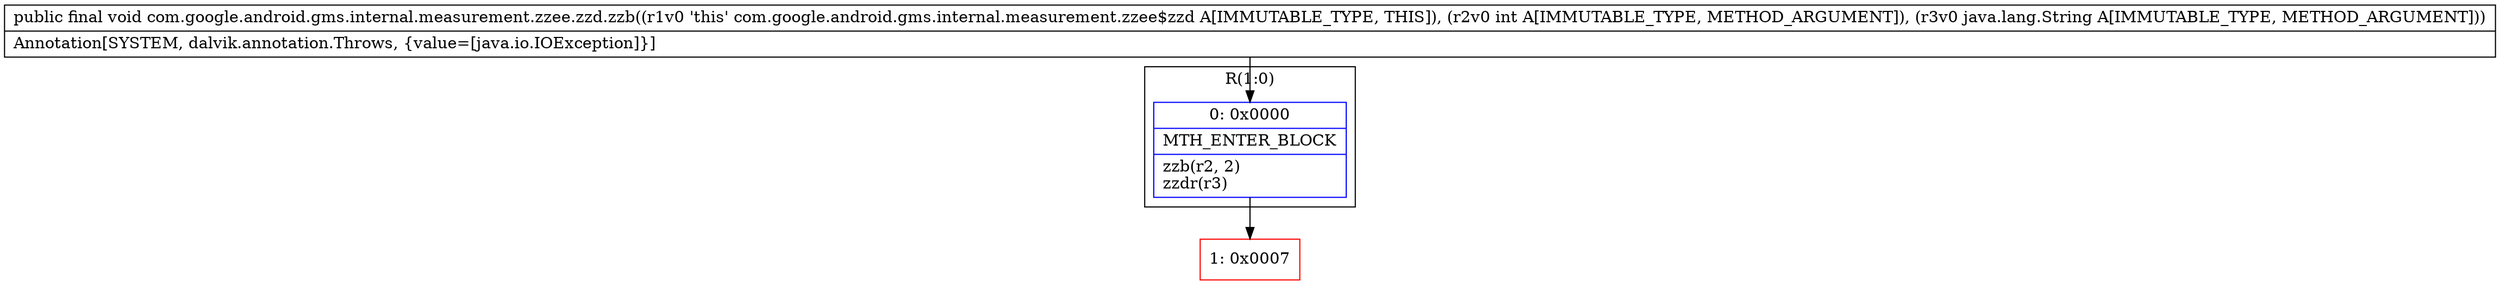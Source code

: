digraph "CFG forcom.google.android.gms.internal.measurement.zzee.zzd.zzb(ILjava\/lang\/String;)V" {
subgraph cluster_Region_1674042701 {
label = "R(1:0)";
node [shape=record,color=blue];
Node_0 [shape=record,label="{0\:\ 0x0000|MTH_ENTER_BLOCK\l|zzb(r2, 2)\lzzdr(r3)\l}"];
}
Node_1 [shape=record,color=red,label="{1\:\ 0x0007}"];
MethodNode[shape=record,label="{public final void com.google.android.gms.internal.measurement.zzee.zzd.zzb((r1v0 'this' com.google.android.gms.internal.measurement.zzee$zzd A[IMMUTABLE_TYPE, THIS]), (r2v0 int A[IMMUTABLE_TYPE, METHOD_ARGUMENT]), (r3v0 java.lang.String A[IMMUTABLE_TYPE, METHOD_ARGUMENT]))  | Annotation[SYSTEM, dalvik.annotation.Throws, \{value=[java.io.IOException]\}]\l}"];
MethodNode -> Node_0;
Node_0 -> Node_1;
}

